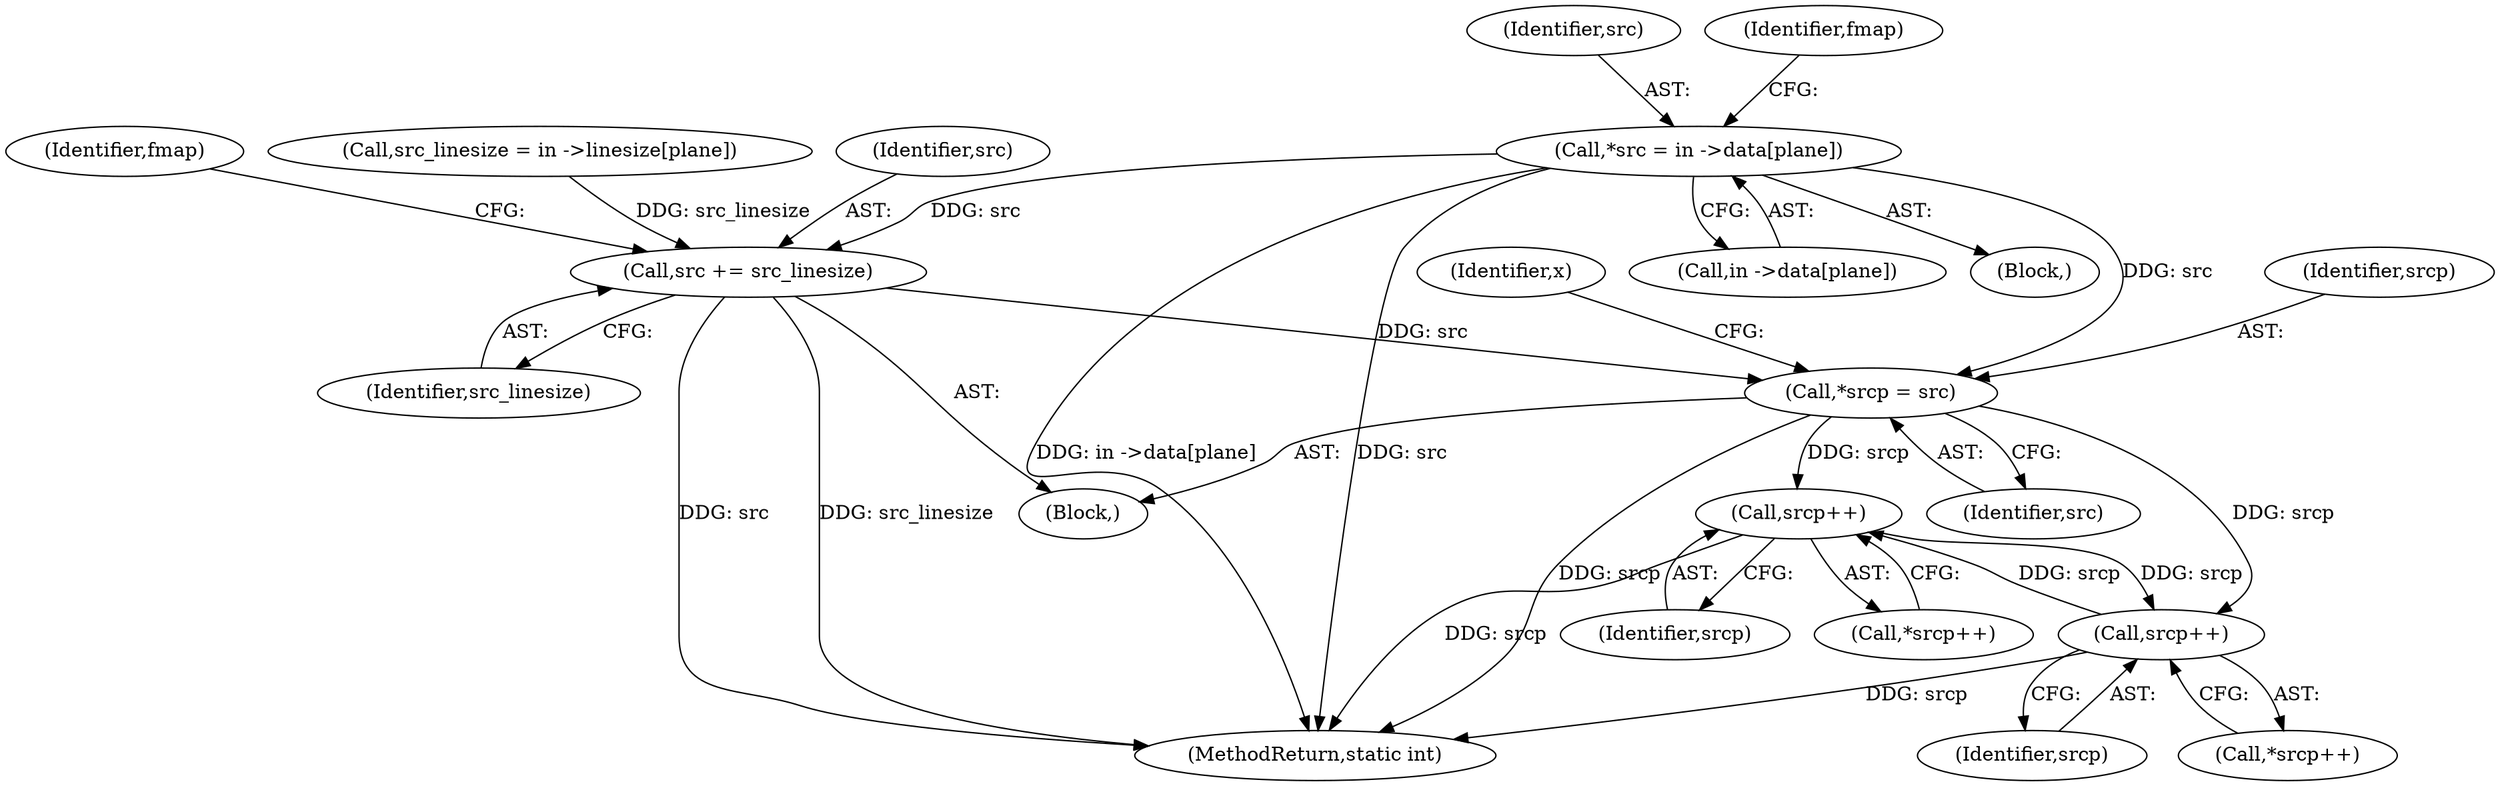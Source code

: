 digraph "0_FFmpeg_e43a0a232dbf6d3c161823c2e07c52e76227a1bc_10@array" {
"1000343" [label="(Call,*src = in ->data[plane])"];
"1000441" [label="(Call,*srcp = src)"];
"1000475" [label="(Call,srcp++)"];
"1000493" [label="(Call,srcp++)"];
"1000499" [label="(Call,src += src_linesize)"];
"1000344" [label="(Identifier,src)"];
"1000499" [label="(Call,src += src_linesize)"];
"1000435" [label="(Block,)"];
"1000475" [label="(Call,srcp++)"];
"1000442" [label="(Identifier,srcp)"];
"1000492" [label="(Call,*srcp++)"];
"1000441" [label="(Call,*srcp = src)"];
"1000474" [label="(Call,*srcp++)"];
"1000443" [label="(Identifier,src)"];
"1000511" [label="(MethodReturn,static int)"];
"1000352" [label="(Identifier,fmap)"];
"1000365" [label="(Call,src_linesize = in ->linesize[plane])"];
"1000501" [label="(Identifier,src_linesize)"];
"1000500" [label="(Identifier,src)"];
"1000494" [label="(Identifier,srcp)"];
"1000476" [label="(Identifier,srcp)"];
"1000345" [label="(Call,in ->data[plane])"];
"1000446" [label="(Identifier,x)"];
"1000503" [label="(Identifier,fmap)"];
"1000333" [label="(Block,)"];
"1000343" [label="(Call,*src = in ->data[plane])"];
"1000493" [label="(Call,srcp++)"];
"1000343" -> "1000333"  [label="AST: "];
"1000343" -> "1000345"  [label="CFG: "];
"1000344" -> "1000343"  [label="AST: "];
"1000345" -> "1000343"  [label="AST: "];
"1000352" -> "1000343"  [label="CFG: "];
"1000343" -> "1000511"  [label="DDG: src"];
"1000343" -> "1000511"  [label="DDG: in ->data[plane]"];
"1000343" -> "1000441"  [label="DDG: src"];
"1000343" -> "1000499"  [label="DDG: src"];
"1000441" -> "1000435"  [label="AST: "];
"1000441" -> "1000443"  [label="CFG: "];
"1000442" -> "1000441"  [label="AST: "];
"1000443" -> "1000441"  [label="AST: "];
"1000446" -> "1000441"  [label="CFG: "];
"1000441" -> "1000511"  [label="DDG: srcp"];
"1000499" -> "1000441"  [label="DDG: src"];
"1000441" -> "1000475"  [label="DDG: srcp"];
"1000441" -> "1000493"  [label="DDG: srcp"];
"1000475" -> "1000474"  [label="AST: "];
"1000475" -> "1000476"  [label="CFG: "];
"1000476" -> "1000475"  [label="AST: "];
"1000474" -> "1000475"  [label="CFG: "];
"1000475" -> "1000511"  [label="DDG: srcp"];
"1000493" -> "1000475"  [label="DDG: srcp"];
"1000475" -> "1000493"  [label="DDG: srcp"];
"1000493" -> "1000492"  [label="AST: "];
"1000493" -> "1000494"  [label="CFG: "];
"1000494" -> "1000493"  [label="AST: "];
"1000492" -> "1000493"  [label="CFG: "];
"1000493" -> "1000511"  [label="DDG: srcp"];
"1000499" -> "1000435"  [label="AST: "];
"1000499" -> "1000501"  [label="CFG: "];
"1000500" -> "1000499"  [label="AST: "];
"1000501" -> "1000499"  [label="AST: "];
"1000503" -> "1000499"  [label="CFG: "];
"1000499" -> "1000511"  [label="DDG: src"];
"1000499" -> "1000511"  [label="DDG: src_linesize"];
"1000365" -> "1000499"  [label="DDG: src_linesize"];
}
